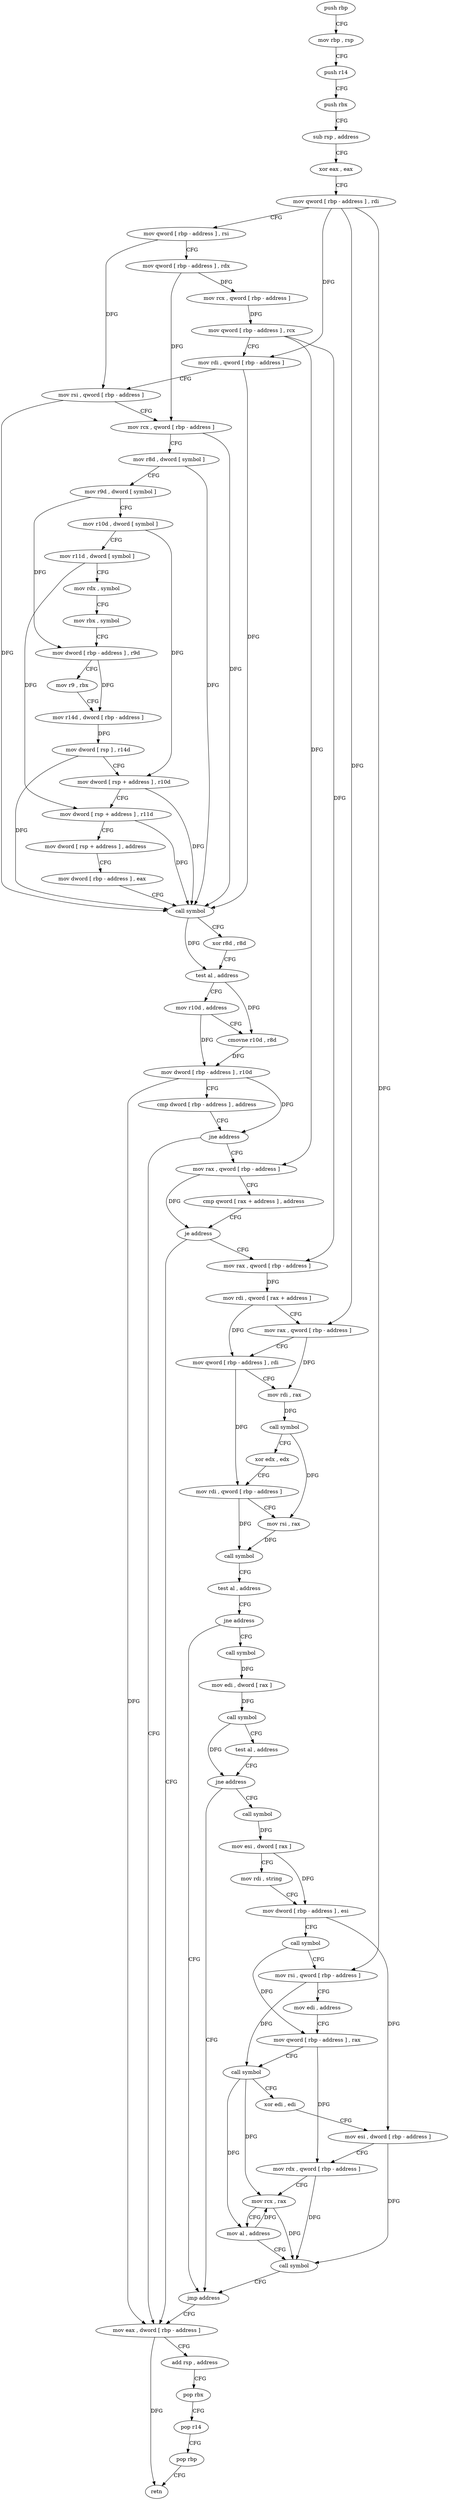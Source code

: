 digraph "func" {
"4211408" [label = "push rbp" ]
"4211409" [label = "mov rbp , rsp" ]
"4211412" [label = "push r14" ]
"4211414" [label = "push rbx" ]
"4211415" [label = "sub rsp , address" ]
"4211419" [label = "xor eax , eax" ]
"4211421" [label = "mov qword [ rbp - address ] , rdi" ]
"4211425" [label = "mov qword [ rbp - address ] , rsi" ]
"4211429" [label = "mov qword [ rbp - address ] , rdx" ]
"4211433" [label = "mov rcx , qword [ rbp - address ]" ]
"4211437" [label = "mov qword [ rbp - address ] , rcx" ]
"4211441" [label = "mov rdi , qword [ rbp - address ]" ]
"4211445" [label = "mov rsi , qword [ rbp - address ]" ]
"4211449" [label = "mov rcx , qword [ rbp - address ]" ]
"4211453" [label = "mov r8d , dword [ symbol ]" ]
"4211461" [label = "mov r9d , dword [ symbol ]" ]
"4211469" [label = "mov r10d , dword [ symbol ]" ]
"4211477" [label = "mov r11d , dword [ symbol ]" ]
"4211485" [label = "mov rdx , symbol" ]
"4211495" [label = "mov rbx , symbol" ]
"4211505" [label = "mov dword [ rbp - address ] , r9d" ]
"4211509" [label = "mov r9 , rbx" ]
"4211512" [label = "mov r14d , dword [ rbp - address ]" ]
"4211516" [label = "mov dword [ rsp ] , r14d" ]
"4211520" [label = "mov dword [ rsp + address ] , r10d" ]
"4211525" [label = "mov dword [ rsp + address ] , r11d" ]
"4211530" [label = "mov dword [ rsp + address ] , address" ]
"4211538" [label = "mov dword [ rbp - address ] , eax" ]
"4211541" [label = "call symbol" ]
"4211546" [label = "xor r8d , r8d" ]
"4211549" [label = "test al , address" ]
"4211551" [label = "mov r10d , address" ]
"4211557" [label = "cmovne r10d , r8d" ]
"4211561" [label = "mov dword [ rbp - address ] , r10d" ]
"4211565" [label = "cmp dword [ rbp - address ] , address" ]
"4211569" [label = "jne address" ]
"4211723" [label = "mov eax , dword [ rbp - address ]" ]
"4211575" [label = "mov rax , qword [ rbp - address ]" ]
"4211726" [label = "add rsp , address" ]
"4211730" [label = "pop rbx" ]
"4211731" [label = "pop r14" ]
"4211733" [label = "pop rbp" ]
"4211734" [label = "retn" ]
"4211579" [label = "cmp qword [ rax + address ] , address" ]
"4211584" [label = "je address" ]
"4211590" [label = "mov rax , qword [ rbp - address ]" ]
"4211594" [label = "mov rdi , qword [ rax + address ]" ]
"4211598" [label = "mov rax , qword [ rbp - address ]" ]
"4211602" [label = "mov qword [ rbp - address ] , rdi" ]
"4211606" [label = "mov rdi , rax" ]
"4211609" [label = "call symbol" ]
"4211614" [label = "xor edx , edx" ]
"4211616" [label = "mov rdi , qword [ rbp - address ]" ]
"4211620" [label = "mov rsi , rax" ]
"4211623" [label = "call symbol" ]
"4211628" [label = "test al , address" ]
"4211630" [label = "jne address" ]
"4211718" [label = "jmp address" ]
"4211636" [label = "call symbol" ]
"4211641" [label = "mov edi , dword [ rax ]" ]
"4211643" [label = "call symbol" ]
"4211648" [label = "test al , address" ]
"4211650" [label = "jne address" ]
"4211656" [label = "call symbol" ]
"4211661" [label = "mov esi , dword [ rax ]" ]
"4211663" [label = "mov rdi , string" ]
"4211673" [label = "mov dword [ rbp - address ] , esi" ]
"4211676" [label = "call symbol" ]
"4211681" [label = "mov rsi , qword [ rbp - address ]" ]
"4211685" [label = "mov edi , address" ]
"4211690" [label = "mov qword [ rbp - address ] , rax" ]
"4211694" [label = "call symbol" ]
"4211699" [label = "xor edi , edi" ]
"4211701" [label = "mov esi , dword [ rbp - address ]" ]
"4211704" [label = "mov rdx , qword [ rbp - address ]" ]
"4211708" [label = "mov rcx , rax" ]
"4211711" [label = "mov al , address" ]
"4211713" [label = "call symbol" ]
"4211408" -> "4211409" [ label = "CFG" ]
"4211409" -> "4211412" [ label = "CFG" ]
"4211412" -> "4211414" [ label = "CFG" ]
"4211414" -> "4211415" [ label = "CFG" ]
"4211415" -> "4211419" [ label = "CFG" ]
"4211419" -> "4211421" [ label = "CFG" ]
"4211421" -> "4211425" [ label = "CFG" ]
"4211421" -> "4211441" [ label = "DFG" ]
"4211421" -> "4211598" [ label = "DFG" ]
"4211421" -> "4211681" [ label = "DFG" ]
"4211425" -> "4211429" [ label = "CFG" ]
"4211425" -> "4211445" [ label = "DFG" ]
"4211429" -> "4211433" [ label = "DFG" ]
"4211429" -> "4211449" [ label = "DFG" ]
"4211433" -> "4211437" [ label = "DFG" ]
"4211437" -> "4211441" [ label = "CFG" ]
"4211437" -> "4211575" [ label = "DFG" ]
"4211437" -> "4211590" [ label = "DFG" ]
"4211441" -> "4211445" [ label = "CFG" ]
"4211441" -> "4211541" [ label = "DFG" ]
"4211445" -> "4211449" [ label = "CFG" ]
"4211445" -> "4211541" [ label = "DFG" ]
"4211449" -> "4211453" [ label = "CFG" ]
"4211449" -> "4211541" [ label = "DFG" ]
"4211453" -> "4211461" [ label = "CFG" ]
"4211453" -> "4211541" [ label = "DFG" ]
"4211461" -> "4211469" [ label = "CFG" ]
"4211461" -> "4211505" [ label = "DFG" ]
"4211469" -> "4211477" [ label = "CFG" ]
"4211469" -> "4211520" [ label = "DFG" ]
"4211477" -> "4211485" [ label = "CFG" ]
"4211477" -> "4211525" [ label = "DFG" ]
"4211485" -> "4211495" [ label = "CFG" ]
"4211495" -> "4211505" [ label = "CFG" ]
"4211505" -> "4211509" [ label = "CFG" ]
"4211505" -> "4211512" [ label = "DFG" ]
"4211509" -> "4211512" [ label = "CFG" ]
"4211512" -> "4211516" [ label = "DFG" ]
"4211516" -> "4211520" [ label = "CFG" ]
"4211516" -> "4211541" [ label = "DFG" ]
"4211520" -> "4211525" [ label = "CFG" ]
"4211520" -> "4211541" [ label = "DFG" ]
"4211525" -> "4211530" [ label = "CFG" ]
"4211525" -> "4211541" [ label = "DFG" ]
"4211530" -> "4211538" [ label = "CFG" ]
"4211538" -> "4211541" [ label = "CFG" ]
"4211541" -> "4211546" [ label = "CFG" ]
"4211541" -> "4211549" [ label = "DFG" ]
"4211546" -> "4211549" [ label = "CFG" ]
"4211549" -> "4211551" [ label = "CFG" ]
"4211549" -> "4211557" [ label = "DFG" ]
"4211551" -> "4211557" [ label = "CFG" ]
"4211551" -> "4211561" [ label = "DFG" ]
"4211557" -> "4211561" [ label = "DFG" ]
"4211561" -> "4211565" [ label = "CFG" ]
"4211561" -> "4211569" [ label = "DFG" ]
"4211561" -> "4211723" [ label = "DFG" ]
"4211565" -> "4211569" [ label = "CFG" ]
"4211569" -> "4211723" [ label = "CFG" ]
"4211569" -> "4211575" [ label = "CFG" ]
"4211723" -> "4211726" [ label = "CFG" ]
"4211723" -> "4211734" [ label = "DFG" ]
"4211575" -> "4211579" [ label = "CFG" ]
"4211575" -> "4211584" [ label = "DFG" ]
"4211726" -> "4211730" [ label = "CFG" ]
"4211730" -> "4211731" [ label = "CFG" ]
"4211731" -> "4211733" [ label = "CFG" ]
"4211733" -> "4211734" [ label = "CFG" ]
"4211579" -> "4211584" [ label = "CFG" ]
"4211584" -> "4211723" [ label = "CFG" ]
"4211584" -> "4211590" [ label = "CFG" ]
"4211590" -> "4211594" [ label = "DFG" ]
"4211594" -> "4211598" [ label = "CFG" ]
"4211594" -> "4211602" [ label = "DFG" ]
"4211598" -> "4211602" [ label = "CFG" ]
"4211598" -> "4211606" [ label = "DFG" ]
"4211602" -> "4211606" [ label = "CFG" ]
"4211602" -> "4211616" [ label = "DFG" ]
"4211606" -> "4211609" [ label = "DFG" ]
"4211609" -> "4211614" [ label = "CFG" ]
"4211609" -> "4211620" [ label = "DFG" ]
"4211614" -> "4211616" [ label = "CFG" ]
"4211616" -> "4211620" [ label = "CFG" ]
"4211616" -> "4211623" [ label = "DFG" ]
"4211620" -> "4211623" [ label = "DFG" ]
"4211623" -> "4211628" [ label = "CFG" ]
"4211628" -> "4211630" [ label = "CFG" ]
"4211630" -> "4211718" [ label = "CFG" ]
"4211630" -> "4211636" [ label = "CFG" ]
"4211718" -> "4211723" [ label = "CFG" ]
"4211636" -> "4211641" [ label = "DFG" ]
"4211641" -> "4211643" [ label = "DFG" ]
"4211643" -> "4211648" [ label = "CFG" ]
"4211643" -> "4211650" [ label = "DFG" ]
"4211648" -> "4211650" [ label = "CFG" ]
"4211650" -> "4211718" [ label = "CFG" ]
"4211650" -> "4211656" [ label = "CFG" ]
"4211656" -> "4211661" [ label = "DFG" ]
"4211661" -> "4211663" [ label = "CFG" ]
"4211661" -> "4211673" [ label = "DFG" ]
"4211663" -> "4211673" [ label = "CFG" ]
"4211673" -> "4211676" [ label = "CFG" ]
"4211673" -> "4211701" [ label = "DFG" ]
"4211676" -> "4211681" [ label = "CFG" ]
"4211676" -> "4211690" [ label = "DFG" ]
"4211681" -> "4211685" [ label = "CFG" ]
"4211681" -> "4211694" [ label = "DFG" ]
"4211685" -> "4211690" [ label = "CFG" ]
"4211690" -> "4211694" [ label = "CFG" ]
"4211690" -> "4211704" [ label = "DFG" ]
"4211694" -> "4211699" [ label = "CFG" ]
"4211694" -> "4211708" [ label = "DFG" ]
"4211694" -> "4211711" [ label = "DFG" ]
"4211699" -> "4211701" [ label = "CFG" ]
"4211701" -> "4211704" [ label = "CFG" ]
"4211701" -> "4211713" [ label = "DFG" ]
"4211704" -> "4211708" [ label = "CFG" ]
"4211704" -> "4211713" [ label = "DFG" ]
"4211708" -> "4211711" [ label = "CFG" ]
"4211708" -> "4211713" [ label = "DFG" ]
"4211711" -> "4211713" [ label = "CFG" ]
"4211711" -> "4211708" [ label = "DFG" ]
"4211713" -> "4211718" [ label = "CFG" ]
}
